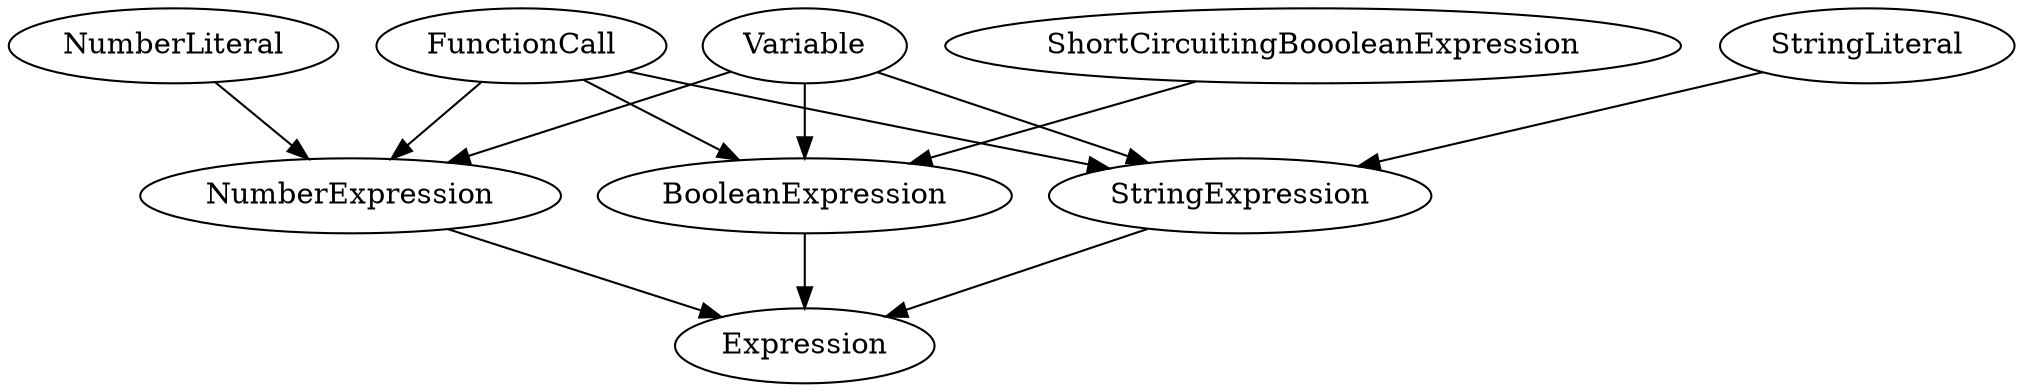 digraph AST {

BooleanExpression -> Expression;

StringExpression -> Expression;

NumberExpression -> Expression;
NumberLiteral -> NumberExpression;


FunctionCall -> BooleanExpression;
FunctionCall -> StringExpression;
FunctionCall -> NumberExpression;


ShortCircuitingBoooleanExpression -> BooleanExpression;

StringLiteral -> StringExpression;



Variable -> BooleanExpression;
Variable -> StringExpression;
Variable -> NumberExpression;
}